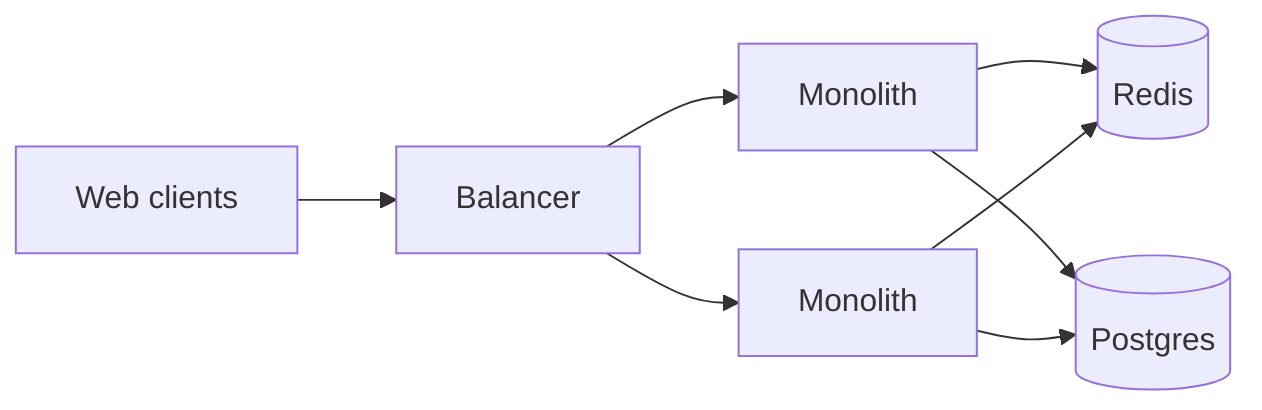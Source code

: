 flowchart LR
    Clients[Web clients] --> Balancer

    A[Monolith]
    B[Monolith]

    Balancer --> A
    Balancer --> B

    Redis[(Redis)]
    Postgres[(Postgres)]

    A --> Redis
    A --> Postgres
    B --> Redis
    B --> Postgres